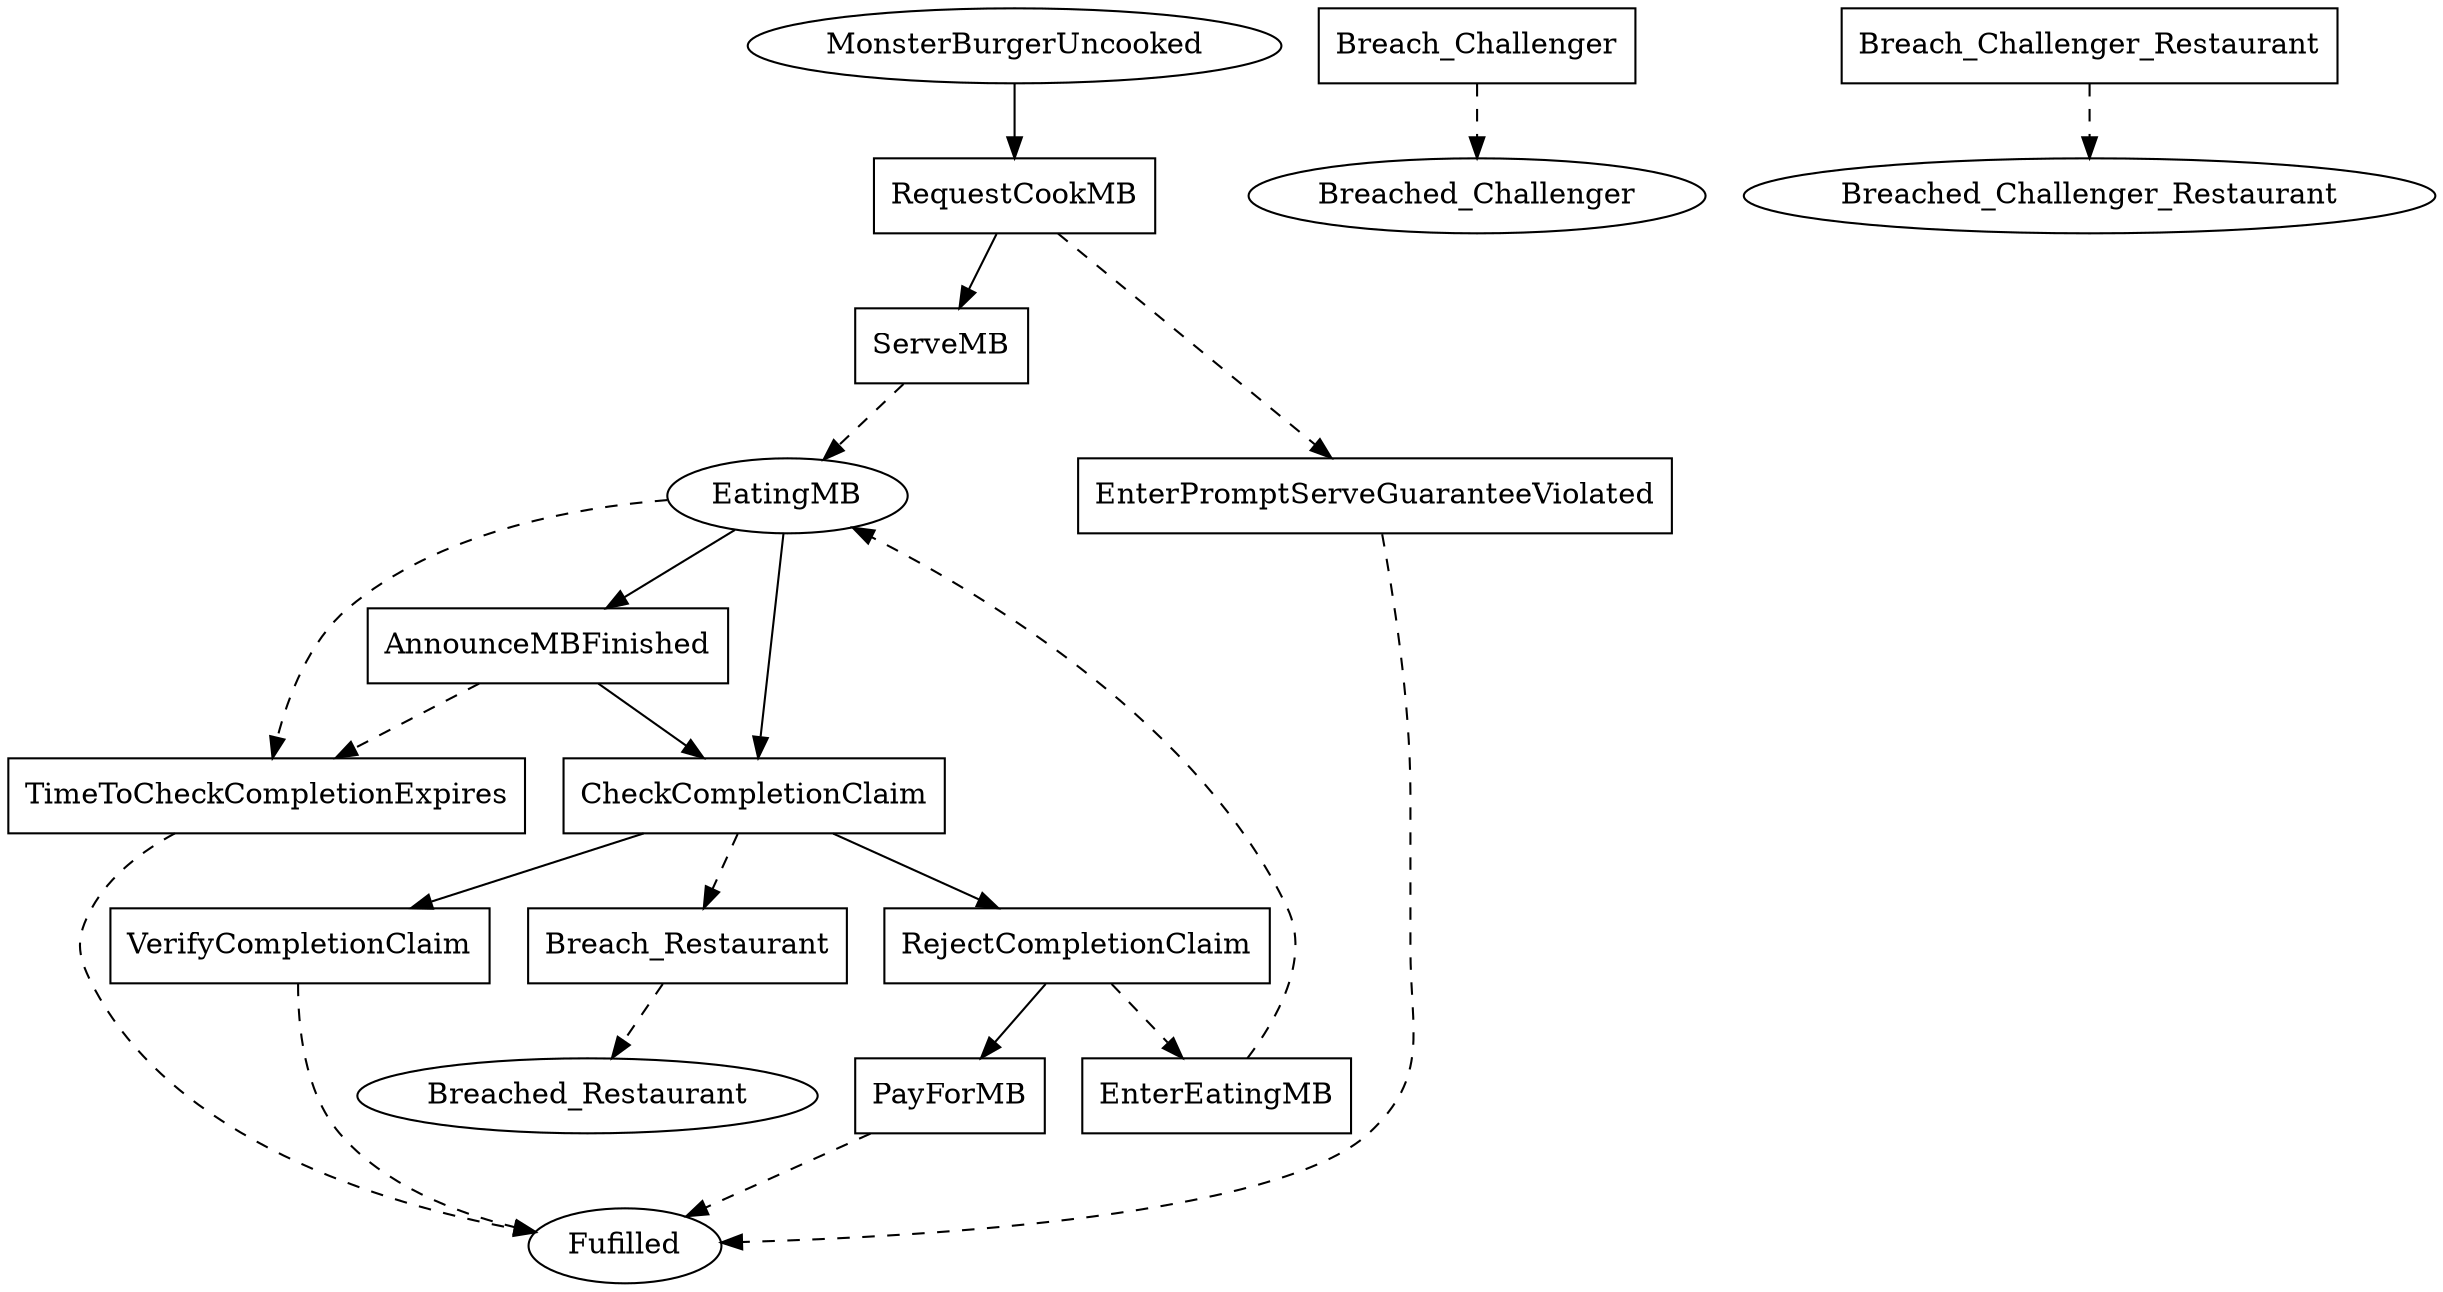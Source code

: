 // THIS IS A GENERATED FILE. DO NOT EDIT.

digraph Monster_Burger {    
    Fulfilled[label=Fufilled];
    MonsterBurgerUncooked[label=MonsterBurgerUncooked];
	EatingMB[label=EatingMB];
	Breached_Restaurant[label=Breached_Restaurant];
	Breached_Challenger[label=Breached_Challenger];
	Breached_Challenger_Restaurant[label=Breached_Challenger_Restaurant]
    
     
    RequestCookMB[label=RequestCookMB,shape=box];
	ServeMB[label=ServeMB,shape=box];
	EnterPromptServeGuaranteeViolated[label=EnterPromptServeGuaranteeViolated,shape=box];
	EnterEatingMB[label=EnterEatingMB,shape=box];
	AnnounceMBFinished[label=AnnounceMBFinished,shape=box];
	TimeToCheckCompletionExpires[label=TimeToCheckCompletionExpires,shape=box];
	CheckCompletionClaim[label=CheckCompletionClaim,shape=box];
	RejectCompletionClaim[label=RejectCompletionClaim,shape=box];
	PayForMB[label=PayForMB,shape=box];
	VerifyCompletionClaim[label=VerifyCompletionClaim,shape=box];
	Breach_Restaurant[label=Breach_Restaurant,shape=box];
	Breach_Challenger[label=Breach_Challenger,shape=box];
	Breach_Challenger_Restaurant[label=Breach_Challenger_Restaurant,shape=box]    
    
    
    
    MonsterBurgerUncooked -> RequestCookMB;
	RequestCookMB -> ServeMB;
	RequestCookMB -> EnterPromptServeGuaranteeViolated [style=dashed];
	EatingMB -> AnnounceMBFinished;
	EatingMB -> CheckCompletionClaim;
	EatingMB -> TimeToCheckCompletionExpires [style=dashed];
	AnnounceMBFinished -> CheckCompletionClaim;
	AnnounceMBFinished -> TimeToCheckCompletionExpires [style=dashed];
	CheckCompletionClaim -> VerifyCompletionClaim;
	CheckCompletionClaim -> RejectCompletionClaim;
	CheckCompletionClaim -> Breach_Restaurant [style=dashed];
	RejectCompletionClaim -> EnterEatingMB [style=dashed];
	RejectCompletionClaim -> PayForMB
    
    ServeMB -> EatingMB [style=dashed];
	EnterPromptServeGuaranteeViolated -> Fulfilled [style=dashed];
	EnterEatingMB -> EatingMB [style=dashed];
	TimeToCheckCompletionExpires -> Fulfilled [style=dashed];
	PayForMB -> Fulfilled [style=dashed];
	VerifyCompletionClaim -> Fulfilled [style=dashed];
	Breach_Restaurant -> Breached_Restaurant [style=dashed];
	Breach_Challenger -> Breached_Challenger [style=dashed];
	Breach_Challenger_Restaurant -> Breached_Challenger_Restaurant [style=dashed];
	     
    
       
}